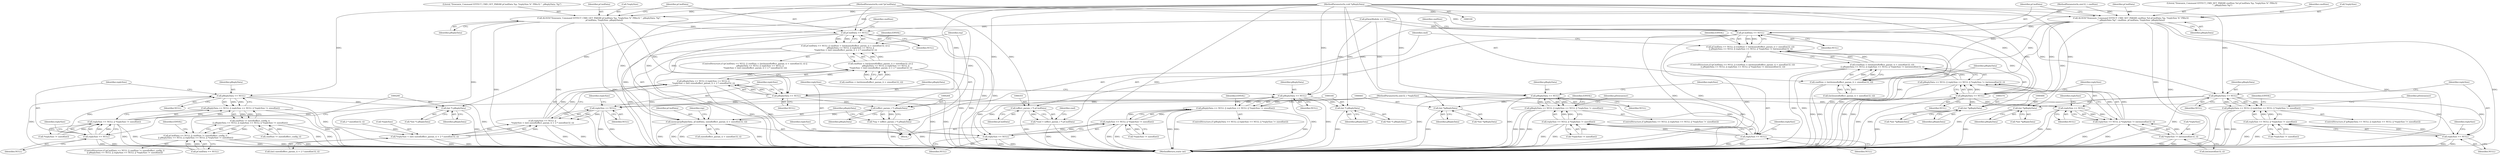 digraph "0_Android_f490fc335772a9b14e78997486f4a572b0594c04@pointer" {
"1000106" [label="(MethodParameterIn,void *pReplyData)"];
"1000145" [label="(Call,pReplyData == NULL)"];
"1000144" [label="(Call,pReplyData == NULL || replySize == NULL || *replySize != sizeof(int))"];
"1000149" [label="(Call,replySize == NULL)"];
"1000148" [label="(Call,replySize == NULL || *replySize != sizeof(int))"];
"1000163" [label="(Call,(int *) pReplyData)"];
"1000181" [label="(Call,pReplyData == NULL)"];
"1000180" [label="(Call,pReplyData == NULL || replySize == NULL || *replySize != sizeof(int))"];
"1000175" [label="(Call,cmdSize != sizeof(effect_config_t)\n || pReplyData == NULL || replySize == NULL || *replySize != sizeof(int))"];
"1000171" [label="(Call,pCmdData == NULL || cmdSize != sizeof(effect_config_t)\n || pReplyData == NULL || replySize == NULL || *replySize != sizeof(int))"];
"1000185" [label="(Call,replySize == NULL)"];
"1000184" [label="(Call,replySize == NULL || *replySize != sizeof(int))"];
"1000199" [label="(Call,(int *) pReplyData)"];
"1000215" [label="(Call,ALOGV(\"Downmix_Command EFFECT_CMD_GET_PARAM pCmdData %p, *replySize %\" PRIu32 \", pReplyData: %p\",\n                pCmdData, *replySize, pReplyData))"];
"1000223" [label="(Call,pCmdData == NULL)"];
"1000222" [label="(Call,pCmdData == NULL || cmdSize < (int)(sizeof(effect_param_t) + sizeof(int32_t)) ||\n                pReplyData == NULL || replySize == NULL ||\n *replySize < (int) sizeof(effect_param_t) + 2 * sizeof(int32_t))"];
"1000237" [label="(Call,pReplyData == NULL)"];
"1000236" [label="(Call,pReplyData == NULL || replySize == NULL ||\n *replySize < (int) sizeof(effect_param_t) + 2 * sizeof(int32_t))"];
"1000226" [label="(Call,cmdSize < (int)(sizeof(effect_param_t) + sizeof(int32_t)) ||\n                pReplyData == NULL || replySize == NULL ||\n *replySize < (int) sizeof(effect_param_t) + 2 * sizeof(int32_t))"];
"1000241" [label="(Call,replySize == NULL)"];
"1000240" [label="(Call,replySize == NULL ||\n *replySize < (int) sizeof(effect_param_t) + 2 * sizeof(int32_t))"];
"1000263" [label="(Call,(effect_param_t *) pReplyData)"];
"1000261" [label="(Call,*rep = (effect_param_t *) pReplyData)"];
"1000266" [label="(Call,memcpy(pReplyData, pCmdData, sizeof(effect_param_t) + sizeof(int32_t)))"];
"1000244" [label="(Call,*replySize < (int) sizeof(effect_param_t) + 2 * sizeof(int32_t))"];
"1000310" [label="(Call,ALOGV(\"Downmix_Command EFFECT_CMD_SET_PARAM cmdSize %d pCmdData %p, *replySize %\" PRIu32\n \", pReplyData %p\", cmdSize, pCmdData, *replySize, pReplyData))"];
"1000319" [label="(Call,pCmdData == NULL)"];
"1000318" [label="(Call,pCmdData == NULL || (cmdSize < (int)(sizeof(effect_param_t) + sizeof(int32_t)))\n || pReplyData == NULL || replySize == NULL || *replySize != (int)sizeof(int32_t))"];
"1000333" [label="(Call,pReplyData == NULL)"];
"1000332" [label="(Call,pReplyData == NULL || replySize == NULL || *replySize != (int)sizeof(int32_t))"];
"1000322" [label="(Call,(cmdSize < (int)(sizeof(effect_param_t) + sizeof(int32_t)))\n || pReplyData == NULL || replySize == NULL || *replySize != (int)sizeof(int32_t))"];
"1000337" [label="(Call,replySize == NULL)"];
"1000336" [label="(Call,replySize == NULL || *replySize != (int)sizeof(int32_t))"];
"1000373" [label="(Call,(int *)pReplyData)"];
"1000354" [label="(Call,(effect_param_t *) pCmdData)"];
"1000352" [label="(Call,*cmd = (effect_param_t *) pCmdData)"];
"1000323" [label="(Call,cmdSize < (int)(sizeof(effect_param_t) + sizeof(int32_t)))"];
"1000340" [label="(Call,*replySize != (int)sizeof(int32_t))"];
"1000405" [label="(Call,pReplyData == NULL)"];
"1000404" [label="(Call,pReplyData == NULL || replySize == NULL || *replySize != sizeof(int))"];
"1000409" [label="(Call,replySize == NULL)"];
"1000408" [label="(Call,replySize == NULL || *replySize != sizeof(int))"];
"1000440" [label="(Call,(int *)pReplyData)"];
"1000448" [label="(Call,pReplyData == NULL)"];
"1000447" [label="(Call,pReplyData == NULL || replySize == NULL || *replySize != sizeof(int))"];
"1000452" [label="(Call,replySize == NULL)"];
"1000451" [label="(Call,replySize == NULL || *replySize != sizeof(int))"];
"1000483" [label="(Call,(int *)pReplyData)"];
"1000334" [label="(Identifier,pReplyData)"];
"1000457" [label="(Identifier,replySize)"];
"1000246" [label="(Identifier,replySize)"];
"1000336" [label="(Call,replySize == NULL || *replySize != (int)sizeof(int32_t))"];
"1000243" [label="(Identifier,NULL)"];
"1000454" [label="(Identifier,NULL)"];
"1000585" [label="(MethodReturn,static int)"];
"1000339" [label="(Identifier,NULL)"];
"1000216" [label="(Literal,\"Downmix_Command EFFECT_CMD_GET_PARAM pCmdData %p, *replySize %\" PRIu32 \", pReplyData: %p\")"];
"1000325" [label="(Call,(int)(sizeof(effect_param_t) + sizeof(int32_t)))"];
"1000160" [label="(Identifier,EINVAL)"];
"1000105" [label="(MethodParameterIn,uint32_t *replySize)"];
"1000333" [label="(Call,pReplyData == NULL)"];
"1000224" [label="(Identifier,pCmdData)"];
"1000263" [label="(Call,(effect_param_t *) pReplyData)"];
"1000201" [label="(Identifier,pReplyData)"];
"1000324" [label="(Identifier,cmdSize)"];
"1000453" [label="(Identifier,replySize)"];
"1000448" [label="(Call,pReplyData == NULL)"];
"1000404" [label="(Call,pReplyData == NULL || replySize == NULL || *replySize != sizeof(int))"];
"1000485" [label="(Identifier,pReplyData)"];
"1000332" [label="(Call,pReplyData == NULL || replySize == NULL || *replySize != (int)sizeof(int32_t))"];
"1000225" [label="(Identifier,NULL)"];
"1000483" [label="(Call,(int *)pReplyData)"];
"1000342" [label="(Identifier,replySize)"];
"1000343" [label="(Call,(int)sizeof(int32_t))"];
"1000338" [label="(Identifier,replySize)"];
"1000148" [label="(Call,replySize == NULL || *replySize != sizeof(int))"];
"1000154" [label="(Identifier,replySize)"];
"1000151" [label="(Identifier,NULL)"];
"1000322" [label="(Call,(cmdSize < (int)(sizeof(effect_param_t) + sizeof(int32_t)))\n || pReplyData == NULL || replySize == NULL || *replySize != (int)sizeof(int32_t))"];
"1000269" [label="(Call,sizeof(effect_param_t) + sizeof(int32_t))"];
"1000149" [label="(Call,replySize == NULL)"];
"1000311" [label="(Literal,\"Downmix_Command EFFECT_CMD_SET_PARAM cmdSize %d pCmdData %p, *replySize %\" PRIu32\n \", pReplyData %p\")"];
"1000317" [label="(ControlStructure,if (pCmdData == NULL || (cmdSize < (int)(sizeof(effect_param_t) + sizeof(int32_t)))\n || pReplyData == NULL || replySize == NULL || *replySize != (int)sizeof(int32_t)))"];
"1000172" [label="(Call,pCmdData == NULL)"];
"1000451" [label="(Call,replySize == NULL || *replySize != sizeof(int))"];
"1000467" [label="(Identifier,pDownmixer)"];
"1000312" [label="(Identifier,cmdSize)"];
"1000276" [label="(Identifier,rep)"];
"1000450" [label="(Identifier,NULL)"];
"1000226" [label="(Call,cmdSize < (int)(sizeof(effect_param_t) + sizeof(int32_t)) ||\n                pReplyData == NULL || replySize == NULL ||\n *replySize < (int) sizeof(effect_param_t) + 2 * sizeof(int32_t))"];
"1000186" [label="(Identifier,replySize)"];
"1000176" [label="(Call,cmdSize != sizeof(effect_config_t))"];
"1000352" [label="(Call,*cmd = (effect_param_t *) pCmdData)"];
"1000354" [label="(Call,(effect_param_t *) pCmdData)"];
"1000184" [label="(Call,replySize == NULL || *replySize != sizeof(int))"];
"1000318" [label="(Call,pCmdData == NULL || (cmdSize < (int)(sizeof(effect_param_t) + sizeof(int32_t)))\n || pReplyData == NULL || replySize == NULL || *replySize != (int)sizeof(int32_t))"];
"1000259" [label="(Identifier,EINVAL)"];
"1000439" [label="(Call,*(int *)pReplyData)"];
"1000353" [label="(Identifier,cmd)"];
"1000335" [label="(Identifier,NULL)"];
"1000314" [label="(Call,*replySize)"];
"1000217" [label="(Identifier,pCmdData)"];
"1000350" [label="(Identifier,EINVAL)"];
"1000183" [label="(Identifier,NULL)"];
"1000267" [label="(Identifier,pReplyData)"];
"1000440" [label="(Call,(int *)pReplyData)"];
"1000310" [label="(Call,ALOGV(\"Downmix_Command EFFECT_CMD_SET_PARAM cmdSize %d pCmdData %p, *replySize %\" PRIu32\n \", pReplyData %p\", cmdSize, pCmdData, *replySize, pReplyData))"];
"1000463" [label="(Identifier,EINVAL)"];
"1000165" [label="(Identifier,pReplyData)"];
"1000323" [label="(Call,cmdSize < (int)(sizeof(effect_param_t) + sizeof(int32_t)))"];
"1000320" [label="(Identifier,pCmdData)"];
"1000412" [label="(Call,*replySize != sizeof(int))"];
"1000244" [label="(Call,*replySize < (int) sizeof(effect_param_t) + 2 * sizeof(int32_t))"];
"1000162" [label="(Call,*(int *) pReplyData)"];
"1000266" [label="(Call,memcpy(pReplyData, pCmdData, sizeof(effect_param_t) + sizeof(int32_t)))"];
"1000420" [label="(Identifier,EINVAL)"];
"1000171" [label="(Call,pCmdData == NULL || cmdSize != sizeof(effect_config_t)\n || pReplyData == NULL || replySize == NULL || *replySize != sizeof(int))"];
"1000144" [label="(Call,pReplyData == NULL || replySize == NULL || *replySize != sizeof(int))"];
"1000247" [label="(Call,(int) sizeof(effect_param_t) + 2 * sizeof(int32_t))"];
"1000240" [label="(Call,replySize == NULL ||\n *replySize < (int) sizeof(effect_param_t) + 2 * sizeof(int32_t))"];
"1000237" [label="(Call,pReplyData == NULL)"];
"1000313" [label="(Identifier,pCmdData)"];
"1000414" [label="(Identifier,replySize)"];
"1000147" [label="(Identifier,NULL)"];
"1000117" [label="(Call,pDwmModule == NULL)"];
"1000141" [label="(Block,)"];
"1000446" [label="(ControlStructure,if (pReplyData == NULL || replySize == NULL || *replySize != sizeof(int)))"];
"1000215" [label="(Call,ALOGV(\"Downmix_Command EFFECT_CMD_GET_PARAM pCmdData %p, *replySize %\" PRIu32 \", pReplyData: %p\",\n                pCmdData, *replySize, pReplyData))"];
"1000150" [label="(Identifier,replySize)"];
"1000242" [label="(Identifier,replySize)"];
"1000252" [label="(Call,2 * sizeof(int32_t))"];
"1000222" [label="(Call,pCmdData == NULL || cmdSize < (int)(sizeof(effect_param_t) + sizeof(int32_t)) ||\n                pReplyData == NULL || replySize == NULL ||\n *replySize < (int) sizeof(effect_param_t) + 2 * sizeof(int32_t))"];
"1000373" [label="(Call,(int *)pReplyData)"];
"1000340" [label="(Call,*replySize != (int)sizeof(int32_t))"];
"1000187" [label="(Identifier,NULL)"];
"1000227" [label="(Call,cmdSize < (int)(sizeof(effect_param_t) + sizeof(int32_t)))"];
"1000190" [label="(Identifier,replySize)"];
"1000372" [label="(Call,*(int *)pReplyData)"];
"1000152" [label="(Call,*replySize != sizeof(int))"];
"1000319" [label="(Call,pCmdData == NULL)"];
"1000452" [label="(Call,replySize == NULL)"];
"1000360" [label="(Identifier,cmd)"];
"1000239" [label="(Identifier,NULL)"];
"1000409" [label="(Call,replySize == NULL)"];
"1000221" [label="(ControlStructure,if (pCmdData == NULL || cmdSize < (int)(sizeof(effect_param_t) + sizeof(int32_t)) ||\n                pReplyData == NULL || replySize == NULL ||\n *replySize < (int) sizeof(effect_param_t) + 2 * sizeof(int32_t)))"];
"1000316" [label="(Identifier,pReplyData)"];
"1000145" [label="(Call,pReplyData == NULL)"];
"1000424" [label="(Identifier,pDownmixer)"];
"1000403" [label="(ControlStructure,if (pReplyData == NULL || replySize == NULL || *replySize != sizeof(int)))"];
"1000199" [label="(Call,(int *) pReplyData)"];
"1000218" [label="(Call,*replySize)"];
"1000341" [label="(Call,*replySize)"];
"1000406" [label="(Identifier,pReplyData)"];
"1000175" [label="(Call,cmdSize != sizeof(effect_config_t)\n || pReplyData == NULL || replySize == NULL || *replySize != sizeof(int))"];
"1000170" [label="(ControlStructure,if (pCmdData == NULL || cmdSize != sizeof(effect_config_t)\n || pReplyData == NULL || replySize == NULL || *replySize != sizeof(int)))"];
"1000321" [label="(Identifier,NULL)"];
"1000482" [label="(Call,*(int *)pReplyData)"];
"1000163" [label="(Call,(int *) pReplyData)"];
"1000265" [label="(Identifier,pReplyData)"];
"1000245" [label="(Call,*replySize)"];
"1000447" [label="(Call,pReplyData == NULL || replySize == NULL || *replySize != sizeof(int))"];
"1000455" [label="(Call,*replySize != sizeof(int))"];
"1000268" [label="(Identifier,pCmdData)"];
"1000408" [label="(Call,replySize == NULL || *replySize != sizeof(int))"];
"1000106" [label="(MethodParameterIn,void *pReplyData)"];
"1000356" [label="(Identifier,pCmdData)"];
"1000262" [label="(Identifier,rep)"];
"1000143" [label="(ControlStructure,if (pReplyData == NULL || replySize == NULL || *replySize != sizeof(int)))"];
"1000180" [label="(Call,pReplyData == NULL || replySize == NULL || *replySize != sizeof(int))"];
"1000103" [label="(MethodParameterIn,uint32_t cmdSize)"];
"1000104" [label="(MethodParameterIn,void *pCmdData)"];
"1000411" [label="(Identifier,NULL)"];
"1000241" [label="(Call,replySize == NULL)"];
"1000220" [label="(Identifier,pReplyData)"];
"1000185" [label="(Call,replySize == NULL)"];
"1000442" [label="(Identifier,pReplyData)"];
"1000410" [label="(Identifier,replySize)"];
"1000236" [label="(Call,pReplyData == NULL || replySize == NULL ||\n *replySize < (int) sizeof(effect_param_t) + 2 * sizeof(int32_t))"];
"1000181" [label="(Call,pReplyData == NULL)"];
"1000198" [label="(Call,*(int *) pReplyData)"];
"1000407" [label="(Identifier,NULL)"];
"1000228" [label="(Identifier,cmdSize)"];
"1000188" [label="(Call,*replySize != sizeof(int))"];
"1000196" [label="(Identifier,EINVAL)"];
"1000223" [label="(Call,pCmdData == NULL)"];
"1000375" [label="(Identifier,pReplyData)"];
"1000405" [label="(Call,pReplyData == NULL)"];
"1000238" [label="(Identifier,pReplyData)"];
"1000261" [label="(Call,*rep = (effect_param_t *) pReplyData)"];
"1000449" [label="(Identifier,pReplyData)"];
"1000182" [label="(Identifier,pReplyData)"];
"1000146" [label="(Identifier,pReplyData)"];
"1000337" [label="(Call,replySize == NULL)"];
"1000106" -> "1000100"  [label="AST: "];
"1000106" -> "1000585"  [label="DDG: "];
"1000106" -> "1000145"  [label="DDG: "];
"1000106" -> "1000163"  [label="DDG: "];
"1000106" -> "1000181"  [label="DDG: "];
"1000106" -> "1000199"  [label="DDG: "];
"1000106" -> "1000215"  [label="DDG: "];
"1000106" -> "1000237"  [label="DDG: "];
"1000106" -> "1000263"  [label="DDG: "];
"1000106" -> "1000266"  [label="DDG: "];
"1000106" -> "1000310"  [label="DDG: "];
"1000106" -> "1000333"  [label="DDG: "];
"1000106" -> "1000373"  [label="DDG: "];
"1000106" -> "1000405"  [label="DDG: "];
"1000106" -> "1000440"  [label="DDG: "];
"1000106" -> "1000448"  [label="DDG: "];
"1000106" -> "1000483"  [label="DDG: "];
"1000145" -> "1000144"  [label="AST: "];
"1000145" -> "1000147"  [label="CFG: "];
"1000146" -> "1000145"  [label="AST: "];
"1000147" -> "1000145"  [label="AST: "];
"1000150" -> "1000145"  [label="CFG: "];
"1000144" -> "1000145"  [label="CFG: "];
"1000145" -> "1000585"  [label="DDG: "];
"1000145" -> "1000585"  [label="DDG: "];
"1000145" -> "1000144"  [label="DDG: "];
"1000145" -> "1000144"  [label="DDG: "];
"1000117" -> "1000145"  [label="DDG: "];
"1000145" -> "1000149"  [label="DDG: "];
"1000145" -> "1000163"  [label="DDG: "];
"1000144" -> "1000143"  [label="AST: "];
"1000144" -> "1000148"  [label="CFG: "];
"1000148" -> "1000144"  [label="AST: "];
"1000160" -> "1000144"  [label="CFG: "];
"1000164" -> "1000144"  [label="CFG: "];
"1000144" -> "1000585"  [label="DDG: "];
"1000144" -> "1000585"  [label="DDG: "];
"1000144" -> "1000585"  [label="DDG: "];
"1000148" -> "1000144"  [label="DDG: "];
"1000148" -> "1000144"  [label="DDG: "];
"1000149" -> "1000148"  [label="AST: "];
"1000149" -> "1000151"  [label="CFG: "];
"1000150" -> "1000149"  [label="AST: "];
"1000151" -> "1000149"  [label="AST: "];
"1000154" -> "1000149"  [label="CFG: "];
"1000148" -> "1000149"  [label="CFG: "];
"1000149" -> "1000585"  [label="DDG: "];
"1000149" -> "1000585"  [label="DDG: "];
"1000149" -> "1000148"  [label="DDG: "];
"1000149" -> "1000148"  [label="DDG: "];
"1000105" -> "1000149"  [label="DDG: "];
"1000148" -> "1000152"  [label="CFG: "];
"1000152" -> "1000148"  [label="AST: "];
"1000148" -> "1000585"  [label="DDG: "];
"1000148" -> "1000585"  [label="DDG: "];
"1000152" -> "1000148"  [label="DDG: "];
"1000163" -> "1000162"  [label="AST: "];
"1000163" -> "1000165"  [label="CFG: "];
"1000164" -> "1000163"  [label="AST: "];
"1000165" -> "1000163"  [label="AST: "];
"1000162" -> "1000163"  [label="CFG: "];
"1000163" -> "1000585"  [label="DDG: "];
"1000181" -> "1000180"  [label="AST: "];
"1000181" -> "1000183"  [label="CFG: "];
"1000182" -> "1000181"  [label="AST: "];
"1000183" -> "1000181"  [label="AST: "];
"1000186" -> "1000181"  [label="CFG: "];
"1000180" -> "1000181"  [label="CFG: "];
"1000181" -> "1000585"  [label="DDG: "];
"1000181" -> "1000585"  [label="DDG: "];
"1000181" -> "1000180"  [label="DDG: "];
"1000181" -> "1000180"  [label="DDG: "];
"1000172" -> "1000181"  [label="DDG: "];
"1000181" -> "1000185"  [label="DDG: "];
"1000181" -> "1000199"  [label="DDG: "];
"1000180" -> "1000175"  [label="AST: "];
"1000180" -> "1000184"  [label="CFG: "];
"1000184" -> "1000180"  [label="AST: "];
"1000175" -> "1000180"  [label="CFG: "];
"1000180" -> "1000585"  [label="DDG: "];
"1000180" -> "1000585"  [label="DDG: "];
"1000180" -> "1000175"  [label="DDG: "];
"1000180" -> "1000175"  [label="DDG: "];
"1000184" -> "1000180"  [label="DDG: "];
"1000184" -> "1000180"  [label="DDG: "];
"1000175" -> "1000171"  [label="AST: "];
"1000175" -> "1000176"  [label="CFG: "];
"1000176" -> "1000175"  [label="AST: "];
"1000171" -> "1000175"  [label="CFG: "];
"1000175" -> "1000585"  [label="DDG: "];
"1000175" -> "1000585"  [label="DDG: "];
"1000175" -> "1000171"  [label="DDG: "];
"1000175" -> "1000171"  [label="DDG: "];
"1000176" -> "1000175"  [label="DDG: "];
"1000171" -> "1000170"  [label="AST: "];
"1000171" -> "1000172"  [label="CFG: "];
"1000172" -> "1000171"  [label="AST: "];
"1000196" -> "1000171"  [label="CFG: "];
"1000200" -> "1000171"  [label="CFG: "];
"1000171" -> "1000585"  [label="DDG: "];
"1000171" -> "1000585"  [label="DDG: "];
"1000171" -> "1000585"  [label="DDG: "];
"1000172" -> "1000171"  [label="DDG: "];
"1000172" -> "1000171"  [label="DDG: "];
"1000185" -> "1000184"  [label="AST: "];
"1000185" -> "1000187"  [label="CFG: "];
"1000186" -> "1000185"  [label="AST: "];
"1000187" -> "1000185"  [label="AST: "];
"1000190" -> "1000185"  [label="CFG: "];
"1000184" -> "1000185"  [label="CFG: "];
"1000185" -> "1000585"  [label="DDG: "];
"1000185" -> "1000585"  [label="DDG: "];
"1000185" -> "1000184"  [label="DDG: "];
"1000185" -> "1000184"  [label="DDG: "];
"1000105" -> "1000185"  [label="DDG: "];
"1000184" -> "1000188"  [label="CFG: "];
"1000188" -> "1000184"  [label="AST: "];
"1000184" -> "1000585"  [label="DDG: "];
"1000184" -> "1000585"  [label="DDG: "];
"1000188" -> "1000184"  [label="DDG: "];
"1000199" -> "1000198"  [label="AST: "];
"1000199" -> "1000201"  [label="CFG: "];
"1000200" -> "1000199"  [label="AST: "];
"1000201" -> "1000199"  [label="AST: "];
"1000198" -> "1000199"  [label="CFG: "];
"1000199" -> "1000585"  [label="DDG: "];
"1000215" -> "1000141"  [label="AST: "];
"1000215" -> "1000220"  [label="CFG: "];
"1000216" -> "1000215"  [label="AST: "];
"1000217" -> "1000215"  [label="AST: "];
"1000218" -> "1000215"  [label="AST: "];
"1000220" -> "1000215"  [label="AST: "];
"1000224" -> "1000215"  [label="CFG: "];
"1000215" -> "1000585"  [label="DDG: "];
"1000215" -> "1000585"  [label="DDG: "];
"1000215" -> "1000585"  [label="DDG: "];
"1000104" -> "1000215"  [label="DDG: "];
"1000215" -> "1000223"  [label="DDG: "];
"1000215" -> "1000237"  [label="DDG: "];
"1000215" -> "1000244"  [label="DDG: "];
"1000215" -> "1000263"  [label="DDG: "];
"1000223" -> "1000222"  [label="AST: "];
"1000223" -> "1000225"  [label="CFG: "];
"1000224" -> "1000223"  [label="AST: "];
"1000225" -> "1000223"  [label="AST: "];
"1000228" -> "1000223"  [label="CFG: "];
"1000222" -> "1000223"  [label="CFG: "];
"1000223" -> "1000585"  [label="DDG: "];
"1000223" -> "1000585"  [label="DDG: "];
"1000223" -> "1000222"  [label="DDG: "];
"1000223" -> "1000222"  [label="DDG: "];
"1000104" -> "1000223"  [label="DDG: "];
"1000117" -> "1000223"  [label="DDG: "];
"1000223" -> "1000237"  [label="DDG: "];
"1000223" -> "1000266"  [label="DDG: "];
"1000222" -> "1000221"  [label="AST: "];
"1000222" -> "1000226"  [label="CFG: "];
"1000226" -> "1000222"  [label="AST: "];
"1000259" -> "1000222"  [label="CFG: "];
"1000262" -> "1000222"  [label="CFG: "];
"1000222" -> "1000585"  [label="DDG: "];
"1000222" -> "1000585"  [label="DDG: "];
"1000222" -> "1000585"  [label="DDG: "];
"1000226" -> "1000222"  [label="DDG: "];
"1000226" -> "1000222"  [label="DDG: "];
"1000237" -> "1000236"  [label="AST: "];
"1000237" -> "1000239"  [label="CFG: "];
"1000238" -> "1000237"  [label="AST: "];
"1000239" -> "1000237"  [label="AST: "];
"1000242" -> "1000237"  [label="CFG: "];
"1000236" -> "1000237"  [label="CFG: "];
"1000237" -> "1000585"  [label="DDG: "];
"1000237" -> "1000585"  [label="DDG: "];
"1000237" -> "1000236"  [label="DDG: "];
"1000237" -> "1000236"  [label="DDG: "];
"1000237" -> "1000241"  [label="DDG: "];
"1000237" -> "1000263"  [label="DDG: "];
"1000236" -> "1000226"  [label="AST: "];
"1000236" -> "1000240"  [label="CFG: "];
"1000240" -> "1000236"  [label="AST: "];
"1000226" -> "1000236"  [label="CFG: "];
"1000236" -> "1000585"  [label="DDG: "];
"1000236" -> "1000585"  [label="DDG: "];
"1000236" -> "1000226"  [label="DDG: "];
"1000236" -> "1000226"  [label="DDG: "];
"1000240" -> "1000236"  [label="DDG: "];
"1000240" -> "1000236"  [label="DDG: "];
"1000226" -> "1000227"  [label="CFG: "];
"1000227" -> "1000226"  [label="AST: "];
"1000226" -> "1000585"  [label="DDG: "];
"1000226" -> "1000585"  [label="DDG: "];
"1000227" -> "1000226"  [label="DDG: "];
"1000227" -> "1000226"  [label="DDG: "];
"1000241" -> "1000240"  [label="AST: "];
"1000241" -> "1000243"  [label="CFG: "];
"1000242" -> "1000241"  [label="AST: "];
"1000243" -> "1000241"  [label="AST: "];
"1000246" -> "1000241"  [label="CFG: "];
"1000240" -> "1000241"  [label="CFG: "];
"1000241" -> "1000585"  [label="DDG: "];
"1000241" -> "1000585"  [label="DDG: "];
"1000241" -> "1000240"  [label="DDG: "];
"1000241" -> "1000240"  [label="DDG: "];
"1000105" -> "1000241"  [label="DDG: "];
"1000240" -> "1000244"  [label="CFG: "];
"1000244" -> "1000240"  [label="AST: "];
"1000240" -> "1000585"  [label="DDG: "];
"1000240" -> "1000585"  [label="DDG: "];
"1000244" -> "1000240"  [label="DDG: "];
"1000244" -> "1000240"  [label="DDG: "];
"1000263" -> "1000261"  [label="AST: "];
"1000263" -> "1000265"  [label="CFG: "];
"1000264" -> "1000263"  [label="AST: "];
"1000265" -> "1000263"  [label="AST: "];
"1000261" -> "1000263"  [label="CFG: "];
"1000263" -> "1000261"  [label="DDG: "];
"1000263" -> "1000266"  [label="DDG: "];
"1000261" -> "1000141"  [label="AST: "];
"1000262" -> "1000261"  [label="AST: "];
"1000267" -> "1000261"  [label="CFG: "];
"1000261" -> "1000585"  [label="DDG: "];
"1000261" -> "1000585"  [label="DDG: "];
"1000266" -> "1000141"  [label="AST: "];
"1000266" -> "1000269"  [label="CFG: "];
"1000267" -> "1000266"  [label="AST: "];
"1000268" -> "1000266"  [label="AST: "];
"1000269" -> "1000266"  [label="AST: "];
"1000276" -> "1000266"  [label="CFG: "];
"1000266" -> "1000585"  [label="DDG: "];
"1000266" -> "1000585"  [label="DDG: "];
"1000266" -> "1000585"  [label="DDG: "];
"1000266" -> "1000585"  [label="DDG: "];
"1000104" -> "1000266"  [label="DDG: "];
"1000244" -> "1000247"  [label="CFG: "];
"1000245" -> "1000244"  [label="AST: "];
"1000247" -> "1000244"  [label="AST: "];
"1000244" -> "1000585"  [label="DDG: "];
"1000244" -> "1000585"  [label="DDG: "];
"1000252" -> "1000244"  [label="DDG: "];
"1000310" -> "1000141"  [label="AST: "];
"1000310" -> "1000316"  [label="CFG: "];
"1000311" -> "1000310"  [label="AST: "];
"1000312" -> "1000310"  [label="AST: "];
"1000313" -> "1000310"  [label="AST: "];
"1000314" -> "1000310"  [label="AST: "];
"1000316" -> "1000310"  [label="AST: "];
"1000320" -> "1000310"  [label="CFG: "];
"1000310" -> "1000585"  [label="DDG: "];
"1000310" -> "1000585"  [label="DDG: "];
"1000310" -> "1000585"  [label="DDG: "];
"1000310" -> "1000585"  [label="DDG: "];
"1000103" -> "1000310"  [label="DDG: "];
"1000104" -> "1000310"  [label="DDG: "];
"1000310" -> "1000319"  [label="DDG: "];
"1000310" -> "1000323"  [label="DDG: "];
"1000310" -> "1000333"  [label="DDG: "];
"1000310" -> "1000340"  [label="DDG: "];
"1000310" -> "1000373"  [label="DDG: "];
"1000319" -> "1000318"  [label="AST: "];
"1000319" -> "1000321"  [label="CFG: "];
"1000320" -> "1000319"  [label="AST: "];
"1000321" -> "1000319"  [label="AST: "];
"1000324" -> "1000319"  [label="CFG: "];
"1000318" -> "1000319"  [label="CFG: "];
"1000319" -> "1000585"  [label="DDG: "];
"1000319" -> "1000585"  [label="DDG: "];
"1000319" -> "1000318"  [label="DDG: "];
"1000319" -> "1000318"  [label="DDG: "];
"1000104" -> "1000319"  [label="DDG: "];
"1000117" -> "1000319"  [label="DDG: "];
"1000319" -> "1000333"  [label="DDG: "];
"1000319" -> "1000354"  [label="DDG: "];
"1000318" -> "1000317"  [label="AST: "];
"1000318" -> "1000322"  [label="CFG: "];
"1000322" -> "1000318"  [label="AST: "];
"1000350" -> "1000318"  [label="CFG: "];
"1000353" -> "1000318"  [label="CFG: "];
"1000318" -> "1000585"  [label="DDG: "];
"1000318" -> "1000585"  [label="DDG: "];
"1000318" -> "1000585"  [label="DDG: "];
"1000322" -> "1000318"  [label="DDG: "];
"1000322" -> "1000318"  [label="DDG: "];
"1000333" -> "1000332"  [label="AST: "];
"1000333" -> "1000335"  [label="CFG: "];
"1000334" -> "1000333"  [label="AST: "];
"1000335" -> "1000333"  [label="AST: "];
"1000338" -> "1000333"  [label="CFG: "];
"1000332" -> "1000333"  [label="CFG: "];
"1000333" -> "1000585"  [label="DDG: "];
"1000333" -> "1000585"  [label="DDG: "];
"1000333" -> "1000332"  [label="DDG: "];
"1000333" -> "1000332"  [label="DDG: "];
"1000333" -> "1000337"  [label="DDG: "];
"1000333" -> "1000373"  [label="DDG: "];
"1000332" -> "1000322"  [label="AST: "];
"1000332" -> "1000336"  [label="CFG: "];
"1000336" -> "1000332"  [label="AST: "];
"1000322" -> "1000332"  [label="CFG: "];
"1000332" -> "1000585"  [label="DDG: "];
"1000332" -> "1000585"  [label="DDG: "];
"1000332" -> "1000322"  [label="DDG: "];
"1000332" -> "1000322"  [label="DDG: "];
"1000336" -> "1000332"  [label="DDG: "];
"1000336" -> "1000332"  [label="DDG: "];
"1000322" -> "1000323"  [label="CFG: "];
"1000323" -> "1000322"  [label="AST: "];
"1000322" -> "1000585"  [label="DDG: "];
"1000322" -> "1000585"  [label="DDG: "];
"1000323" -> "1000322"  [label="DDG: "];
"1000323" -> "1000322"  [label="DDG: "];
"1000337" -> "1000336"  [label="AST: "];
"1000337" -> "1000339"  [label="CFG: "];
"1000338" -> "1000337"  [label="AST: "];
"1000339" -> "1000337"  [label="AST: "];
"1000342" -> "1000337"  [label="CFG: "];
"1000336" -> "1000337"  [label="CFG: "];
"1000337" -> "1000585"  [label="DDG: "];
"1000337" -> "1000585"  [label="DDG: "];
"1000337" -> "1000336"  [label="DDG: "];
"1000337" -> "1000336"  [label="DDG: "];
"1000105" -> "1000337"  [label="DDG: "];
"1000336" -> "1000340"  [label="CFG: "];
"1000340" -> "1000336"  [label="AST: "];
"1000336" -> "1000585"  [label="DDG: "];
"1000336" -> "1000585"  [label="DDG: "];
"1000340" -> "1000336"  [label="DDG: "];
"1000340" -> "1000336"  [label="DDG: "];
"1000373" -> "1000372"  [label="AST: "];
"1000373" -> "1000375"  [label="CFG: "];
"1000374" -> "1000373"  [label="AST: "];
"1000375" -> "1000373"  [label="AST: "];
"1000372" -> "1000373"  [label="CFG: "];
"1000373" -> "1000585"  [label="DDG: "];
"1000354" -> "1000352"  [label="AST: "];
"1000354" -> "1000356"  [label="CFG: "];
"1000355" -> "1000354"  [label="AST: "];
"1000356" -> "1000354"  [label="AST: "];
"1000352" -> "1000354"  [label="CFG: "];
"1000354" -> "1000585"  [label="DDG: "];
"1000354" -> "1000352"  [label="DDG: "];
"1000104" -> "1000354"  [label="DDG: "];
"1000352" -> "1000141"  [label="AST: "];
"1000353" -> "1000352"  [label="AST: "];
"1000360" -> "1000352"  [label="CFG: "];
"1000352" -> "1000585"  [label="DDG: "];
"1000352" -> "1000585"  [label="DDG: "];
"1000323" -> "1000325"  [label="CFG: "];
"1000324" -> "1000323"  [label="AST: "];
"1000325" -> "1000323"  [label="AST: "];
"1000334" -> "1000323"  [label="CFG: "];
"1000323" -> "1000585"  [label="DDG: "];
"1000323" -> "1000585"  [label="DDG: "];
"1000103" -> "1000323"  [label="DDG: "];
"1000325" -> "1000323"  [label="DDG: "];
"1000340" -> "1000343"  [label="CFG: "];
"1000341" -> "1000340"  [label="AST: "];
"1000343" -> "1000340"  [label="AST: "];
"1000340" -> "1000585"  [label="DDG: "];
"1000340" -> "1000585"  [label="DDG: "];
"1000405" -> "1000404"  [label="AST: "];
"1000405" -> "1000407"  [label="CFG: "];
"1000406" -> "1000405"  [label="AST: "];
"1000407" -> "1000405"  [label="AST: "];
"1000410" -> "1000405"  [label="CFG: "];
"1000404" -> "1000405"  [label="CFG: "];
"1000405" -> "1000585"  [label="DDG: "];
"1000405" -> "1000585"  [label="DDG: "];
"1000405" -> "1000404"  [label="DDG: "];
"1000405" -> "1000404"  [label="DDG: "];
"1000117" -> "1000405"  [label="DDG: "];
"1000405" -> "1000409"  [label="DDG: "];
"1000405" -> "1000440"  [label="DDG: "];
"1000404" -> "1000403"  [label="AST: "];
"1000404" -> "1000408"  [label="CFG: "];
"1000408" -> "1000404"  [label="AST: "];
"1000420" -> "1000404"  [label="CFG: "];
"1000424" -> "1000404"  [label="CFG: "];
"1000404" -> "1000585"  [label="DDG: "];
"1000404" -> "1000585"  [label="DDG: "];
"1000404" -> "1000585"  [label="DDG: "];
"1000408" -> "1000404"  [label="DDG: "];
"1000408" -> "1000404"  [label="DDG: "];
"1000409" -> "1000408"  [label="AST: "];
"1000409" -> "1000411"  [label="CFG: "];
"1000410" -> "1000409"  [label="AST: "];
"1000411" -> "1000409"  [label="AST: "];
"1000414" -> "1000409"  [label="CFG: "];
"1000408" -> "1000409"  [label="CFG: "];
"1000409" -> "1000585"  [label="DDG: "];
"1000409" -> "1000585"  [label="DDG: "];
"1000409" -> "1000408"  [label="DDG: "];
"1000409" -> "1000408"  [label="DDG: "];
"1000105" -> "1000409"  [label="DDG: "];
"1000408" -> "1000412"  [label="CFG: "];
"1000412" -> "1000408"  [label="AST: "];
"1000408" -> "1000585"  [label="DDG: "];
"1000408" -> "1000585"  [label="DDG: "];
"1000412" -> "1000408"  [label="DDG: "];
"1000440" -> "1000439"  [label="AST: "];
"1000440" -> "1000442"  [label="CFG: "];
"1000441" -> "1000440"  [label="AST: "];
"1000442" -> "1000440"  [label="AST: "];
"1000439" -> "1000440"  [label="CFG: "];
"1000440" -> "1000585"  [label="DDG: "];
"1000448" -> "1000447"  [label="AST: "];
"1000448" -> "1000450"  [label="CFG: "];
"1000449" -> "1000448"  [label="AST: "];
"1000450" -> "1000448"  [label="AST: "];
"1000453" -> "1000448"  [label="CFG: "];
"1000447" -> "1000448"  [label="CFG: "];
"1000448" -> "1000585"  [label="DDG: "];
"1000448" -> "1000585"  [label="DDG: "];
"1000448" -> "1000447"  [label="DDG: "];
"1000448" -> "1000447"  [label="DDG: "];
"1000117" -> "1000448"  [label="DDG: "];
"1000448" -> "1000452"  [label="DDG: "];
"1000448" -> "1000483"  [label="DDG: "];
"1000447" -> "1000446"  [label="AST: "];
"1000447" -> "1000451"  [label="CFG: "];
"1000451" -> "1000447"  [label="AST: "];
"1000463" -> "1000447"  [label="CFG: "];
"1000467" -> "1000447"  [label="CFG: "];
"1000447" -> "1000585"  [label="DDG: "];
"1000447" -> "1000585"  [label="DDG: "];
"1000447" -> "1000585"  [label="DDG: "];
"1000451" -> "1000447"  [label="DDG: "];
"1000451" -> "1000447"  [label="DDG: "];
"1000452" -> "1000451"  [label="AST: "];
"1000452" -> "1000454"  [label="CFG: "];
"1000453" -> "1000452"  [label="AST: "];
"1000454" -> "1000452"  [label="AST: "];
"1000457" -> "1000452"  [label="CFG: "];
"1000451" -> "1000452"  [label="CFG: "];
"1000452" -> "1000585"  [label="DDG: "];
"1000452" -> "1000585"  [label="DDG: "];
"1000452" -> "1000451"  [label="DDG: "];
"1000452" -> "1000451"  [label="DDG: "];
"1000105" -> "1000452"  [label="DDG: "];
"1000451" -> "1000455"  [label="CFG: "];
"1000455" -> "1000451"  [label="AST: "];
"1000451" -> "1000585"  [label="DDG: "];
"1000451" -> "1000585"  [label="DDG: "];
"1000455" -> "1000451"  [label="DDG: "];
"1000483" -> "1000482"  [label="AST: "];
"1000483" -> "1000485"  [label="CFG: "];
"1000484" -> "1000483"  [label="AST: "];
"1000485" -> "1000483"  [label="AST: "];
"1000482" -> "1000483"  [label="CFG: "];
"1000483" -> "1000585"  [label="DDG: "];
}
